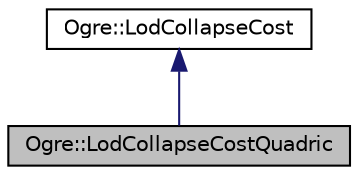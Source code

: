 digraph "Ogre::LodCollapseCostQuadric"
{
  bgcolor="transparent";
  edge [fontname="Helvetica",fontsize="10",labelfontname="Helvetica",labelfontsize="10"];
  node [fontname="Helvetica",fontsize="10",shape=record];
  Node0 [label="Ogre::LodCollapseCostQuadric",height=0.2,width=0.4,color="black", fillcolor="grey75", style="filled", fontcolor="black"];
  Node1 -> Node0 [dir="back",color="midnightblue",fontsize="10",style="solid",fontname="Helvetica"];
  Node1 [label="Ogre::LodCollapseCost",height=0.2,width=0.4,color="black",URL="$class_ogre_1_1_lod_collapse_cost.html"];
}
